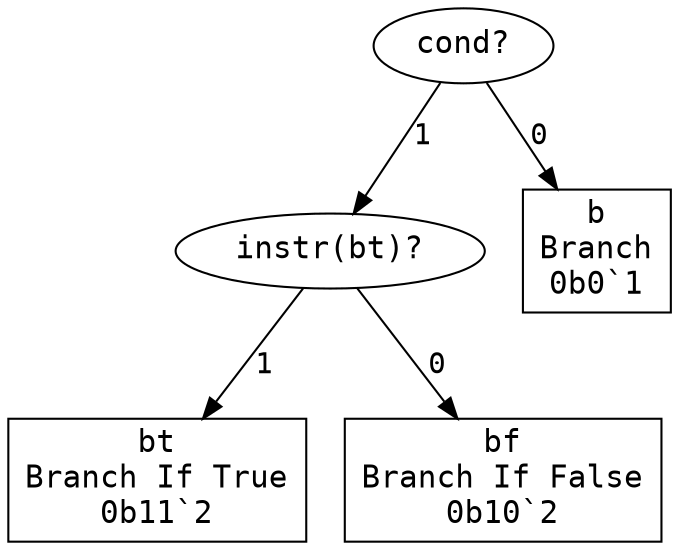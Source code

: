 digraph "Format b" {
  graph [dpi = 100, bgcolor="white"];
  node [fontname = "Courier", fontsize="15pt"];
  edge [fontname = "Courier"];
  "cond_15537093" [label = "cond?", shape = ellipse];
  "cond_15537093" -> "instr(bt)_2981130" [label = "1"];
  "cond_15537093" -> "b_5886451" [label = "0"];
  "instr(bt)_2981130" [label = "instr(bt)?", shape = ellipse];
  "instr(bt)_2981130" -> "bt_15089679" [label = "1"];
  "instr(bt)_2981130" -> "bf_8755250" [label = "0"];
  "bt_15089679" [label = "bt\nBranch If True\n0b11`2", shape = rectangle];
  "bf_8755250" [label = "bf\nBranch If False\n0b10`2", shape = rectangle];
  "b_5886451" [label = "b\nBranch\n0b0`1", shape = rectangle];
}
